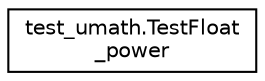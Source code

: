 digraph "Graphical Class Hierarchy"
{
 // LATEX_PDF_SIZE
  edge [fontname="Helvetica",fontsize="10",labelfontname="Helvetica",labelfontsize="10"];
  node [fontname="Helvetica",fontsize="10",shape=record];
  rankdir="LR";
  Node0 [label="test_umath.TestFloat\l_power",height=0.2,width=0.4,color="black", fillcolor="white", style="filled",URL="$classtest__umath_1_1TestFloat__power.html",tooltip=" "];
}
